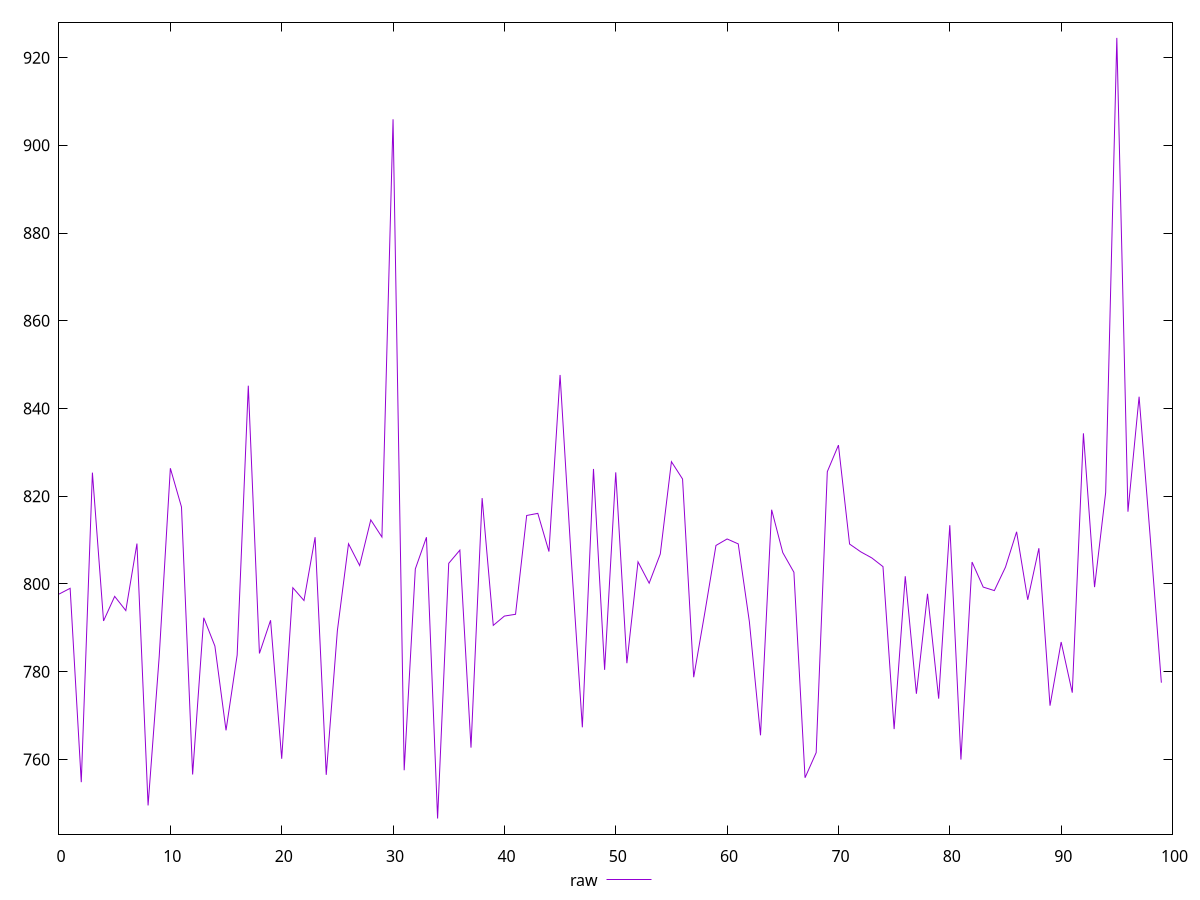 reset
set terminal svg size 640, 490 enhanced background rgb 'white'
set output "reprap/mainthread-work-breakdown/samples/pages+cached+noadtech/raw/values.svg"

$raw <<EOF
0 797.6919999999997
1 799.0080000000003
2 754.8080000000001
3 825.3800000000003
4 791.5720000000006
5 797.1719999999998
6 793.9319999999999
7 809.2079999999997
8 749.5040000000002
9 783.4960000000001
10 826.3840000000007
11 817.5520000000001
12 756.556
13 792.296
14 785.8439999999996
15 766.6239999999996
16 783.7960000000005
17 845.2039999999998
18 784.164
19 791.7239999999997
20 760.1520000000005
21 799.1400000000003
22 796.2280000000004
23 810.6680000000001
24 756.4800000000006
25 789.3600000000004
26 809.1600000000005
27 804.2080000000008
28 814.6120000000002
29 810.6960000000003
30 905.9480000000007
31 757.5319999999995
32 803.4280000000009
33 810.6520000000007
34 746.5239999999998
35 804.7039999999993
36 807.7119999999998
37 762.6880000000002
38 819.5760000000001
39 790.56
40 792.6800000000006
41 793.0879999999999
42 815.6159999999998
43 816.0999999999995
44 807.3880000000004
45 847.6560000000003
46 805.7839999999998
47 767.3160000000001
48 826.2199999999998
49 780.420000000001
50 825.4519999999998
51 781.9359999999999
52 805.0440000000004
53 800.1800000000004
54 806.8320000000011
55 827.880000000001
56 823.9280000000002
57 778.7400000000004
58 793.4679999999996
59 808.780000000001
60 810.2600000000001
61 809.1360000000002
62 791.4160000000003
63 765.4959999999998
64 816.9239999999999
65 807.152
66 802.6679999999997
67 755.8200000000004
68 761.5479999999998
69 825.6039999999998
70 831.6560000000003
71 809.1000000000001
72 807.3320000000003
73 805.9279999999999
74 803.9520000000009
75 766.9160000000004
76 801.7680000000004
77 774.9640000000013
78 797.7600000000001
79 773.8519999999999
80 813.3960000000008
81 759.9559999999998
82 804.9960000000002
83 799.2879999999998
84 798.4880000000004
85 803.8319999999995
86 811.8960000000002
87 796.3960000000002
88 808.1479999999999
89 772.2520000000006
90 786.768
91 775.2160000000006
92 834.3440000000002
93 799.2800000000009
94 820.8720000000001
95 924.4960000000003
96 816.4759999999998
97 842.6920000000006
98 810.6400000000001
99 777.4960000000001
EOF

set key outside below
set yrange [742.9645599999998:928.0554400000003]

plot \
  $raw title "raw" with line, \


reset